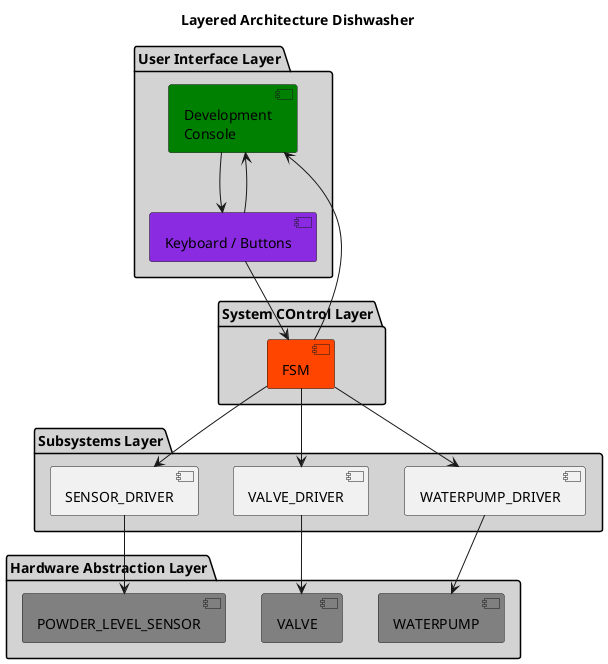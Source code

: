 @startuml LA vaatwasser

title Layered Architecture Dishwasher
package "User Interface Layer"      #LightGray { 
    [Development\nConsole]          #green 
    [Keyboard / Buttons]            #BlueViolet
}

package "System COntrol Layer"      #LightGray {
    [FSM]                           #OrangeRed
}

package "Subsystems Layer"           #LightGray {
    [WATERPUMP_DRIVER]
    [VALVE_DRIVER]
    [SENSOR_DRIVER]
}

package "Hardware Abstraction Layer" #LightGray {
    [WATERPUMP]                      #Grey
    [VALVE]                          #Grey
    [POWDER_LEVEL_SENSOR]            #Grey
}

[Keyboard / Buttons]   --> [Development\nConsole]
[Keyboard / Buttons]   --> [FSM]
[Development\nConsole] --> [Keyboard / Buttons]
[FSM] -up-> [Development\nConsole]

[FSM] -down-> [WATERPUMP_DRIVER]
[FSM] -down-> [VALVE_DRIVER]
[FSM] -down-> [SENSOR_DRIVER]

[WATERPUMP_DRIVER]    -down-> [WATERPUMP]
[VALVE_DRIVER]        -down-> [VALVE]
[SENSOR_DRIVER]       -down-> [POWDER_LEVEL_SENSOR]

















@enduml